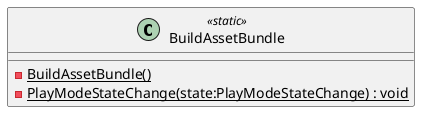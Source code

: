 @startuml
class BuildAssetBundle <<static>> {
    {static} - BuildAssetBundle()
    - {static} PlayModeStateChange(state:PlayModeStateChange) : void
}
@enduml
